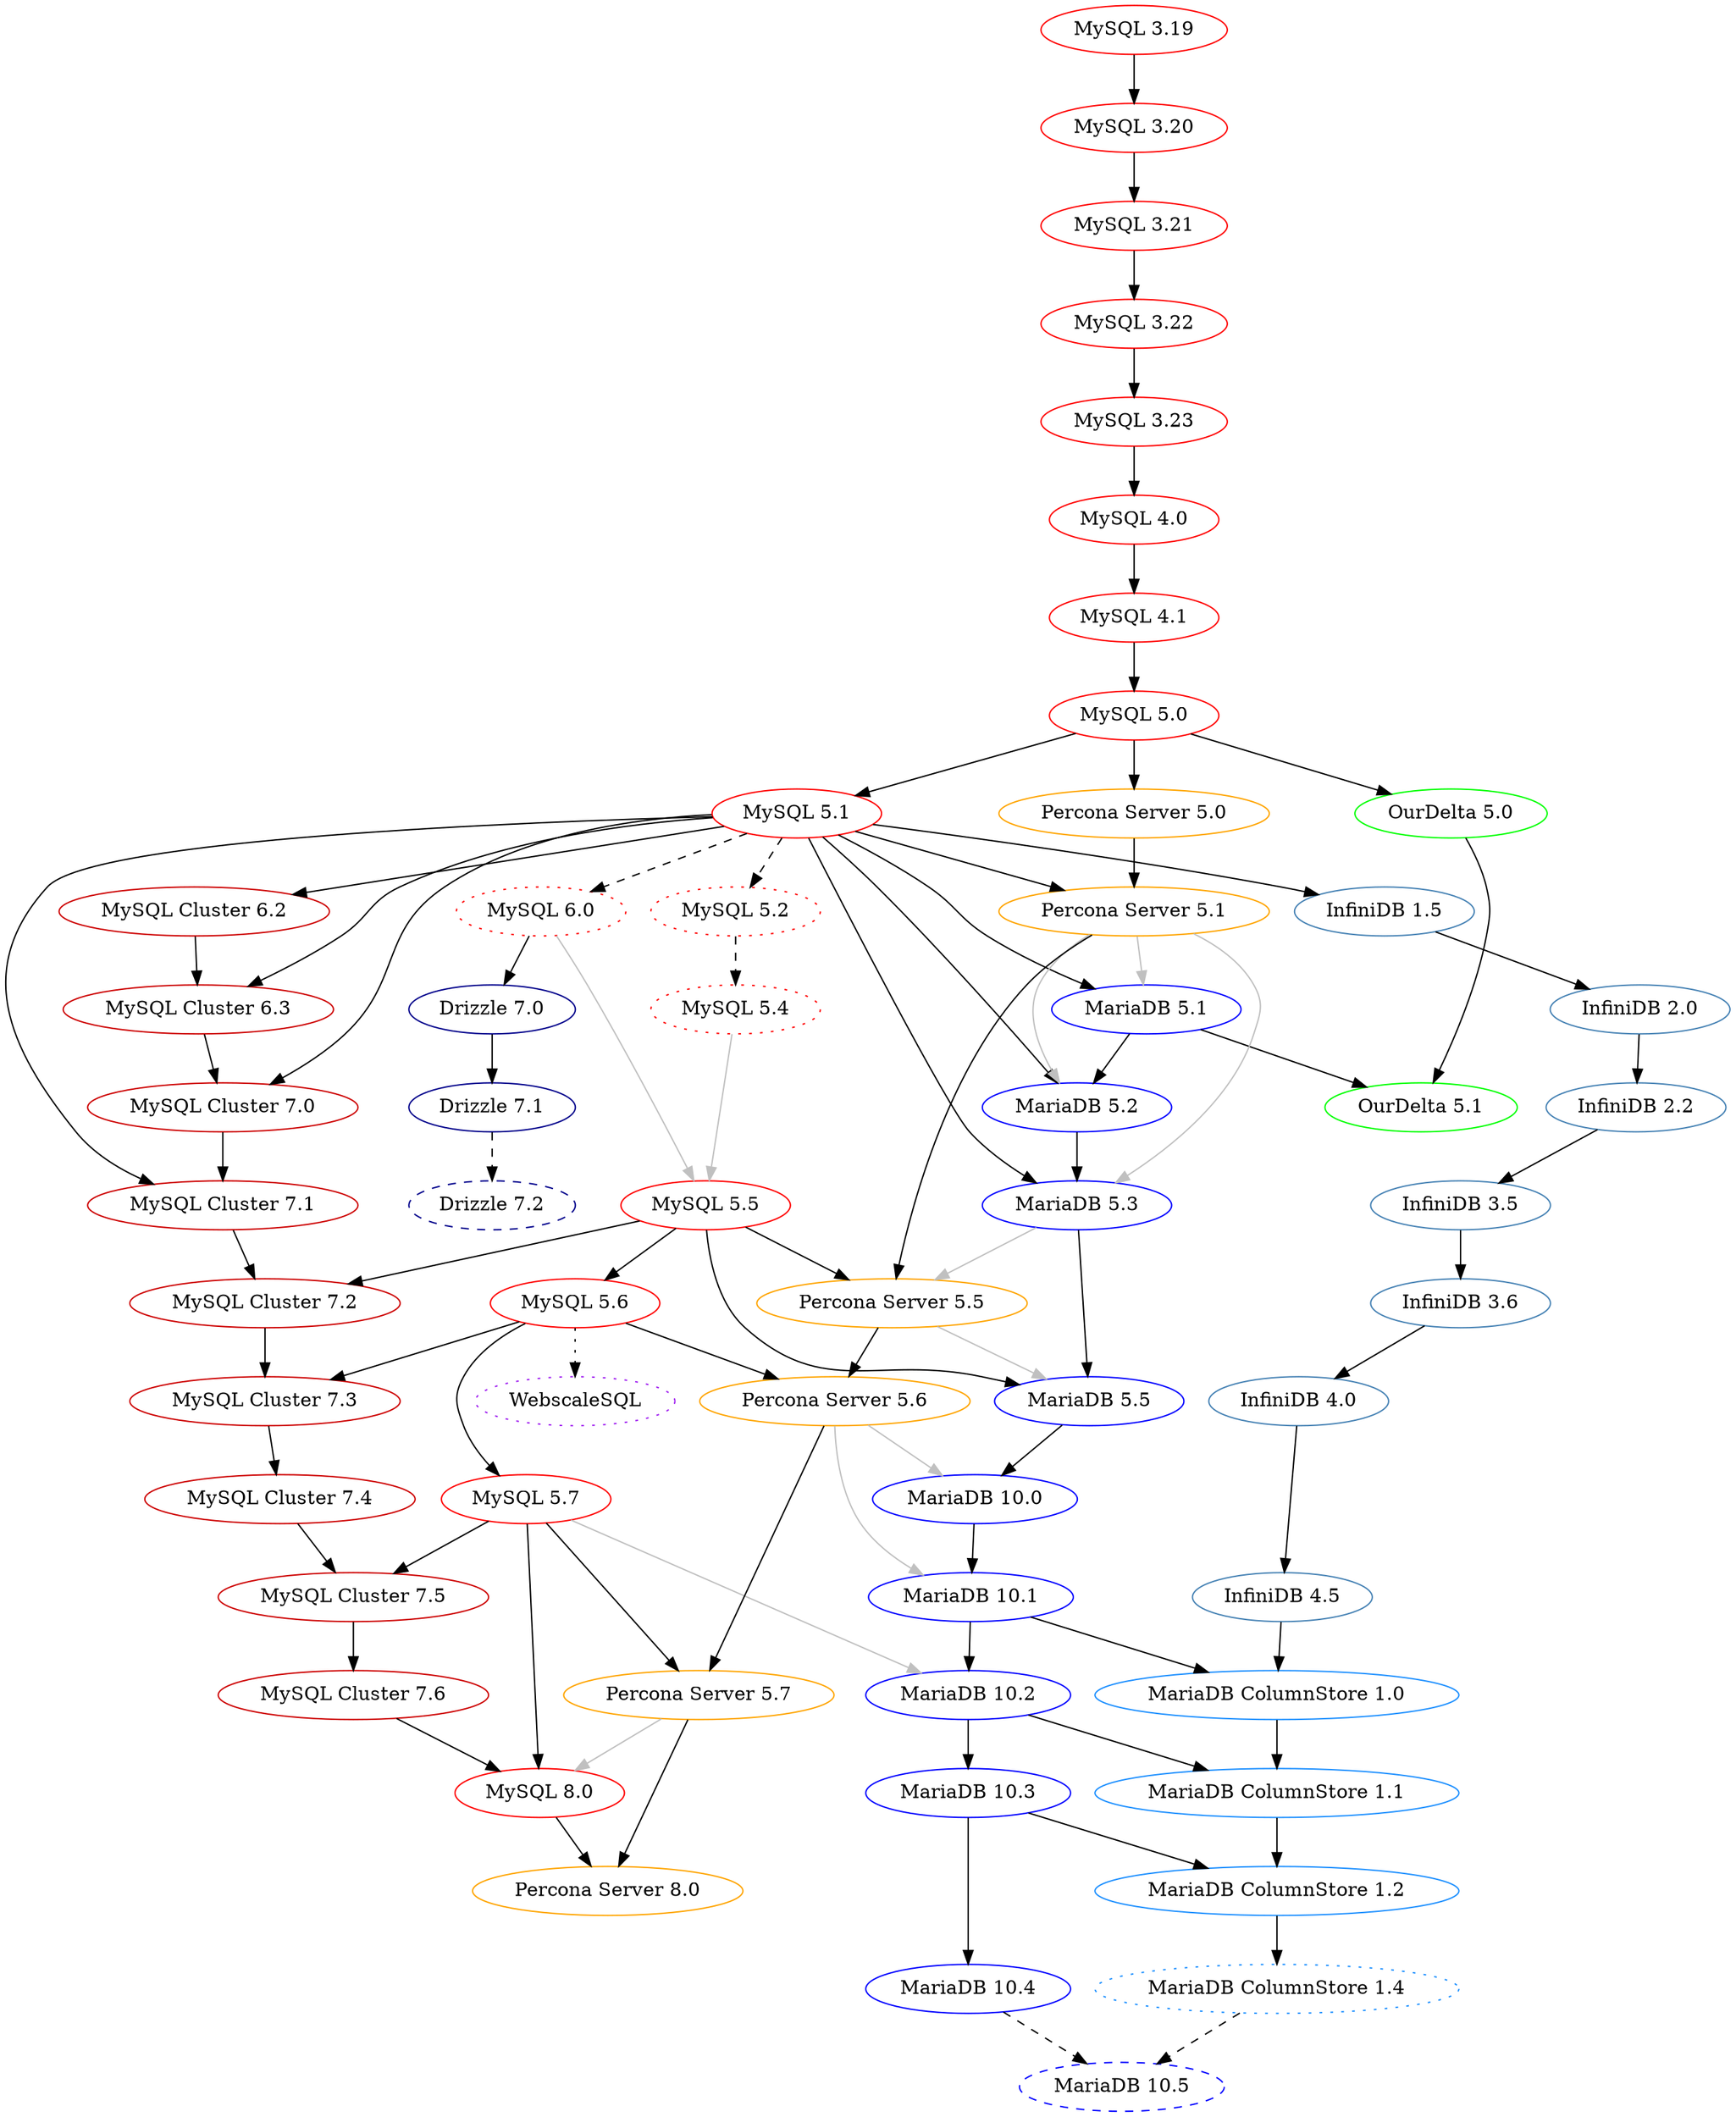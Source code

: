 digraph mysql_history_graph {
	/* Standards:
           Non-GA:                          dashed
           Abandoned / No public release:   dotted

           Oracle MySQL:        red
           MySQL Cluster:       red3
           MariaDB:             blue
           InfiniDB:            steelblue
           MariaDB ColumnStore: dodgerblue
           Drizzle:             blue4
           Percona Server:      orange
           Drizzle:             blue4
           Percona Server:      orange
           Webscale:            purple
           OurSQL:              green

           https://www.graphviz.org/doc/info/colors.html
	*/

	/* MySQL/Sun/Oracle MySQL GA */
	"MySQL 3.19" [color="red"];
	"MySQL 3.20" [color="red"];
	"MySQL 3.21" [color="red"];
	"MySQL 3.22" [color="red"];
	"MySQL 3.23" [color="red"];
	"MySQL 4.0" [color="red"];
	"MySQL 4.1" [color="red"];
	"MySQL 5.0" [color="red"];
	"MySQL 5.1" [color="red"];
	"MySQL 5.5" [color="red"];
	"MySQL 5.6" [color="red"];
	"MySQL 5.7" [color="red"];
	"MySQL 8.0" [color="red"];
	"MySQL 3.19" -> "MySQL 3.20";
	"MySQL 3.20" -> "MySQL 3.21";
	"MySQL 3.21" -> "MySQL 3.22";
	"MySQL 3.22" -> "MySQL 3.23";
	"MySQL 3.23" -> "MySQL 4.0";
	"MySQL 4.0" -> "MySQL 4.1";
	"MySQL 4.1" -> "MySQL 5.0";
	"MySQL 5.0" -> "MySQL 5.1";
	"MySQL 6.0" -> "MySQL 5.5" [color="grey"]; // Optimizer improvements
	"MySQL 5.4" -> "MySQL 5.5" [color="grey"]; // InnoDB Scalability
	"MySQL 5.5" -> "MySQL 5.6";
	"MySQL 5.6" -> "MySQL 5.7";
	"MySQL 5.7" -> "MySQL 8.0";
	"MySQL Cluster 7.6" -> "MySQL 8.0";

	/* MySQL/Sun/Oracle non-GA */	
	"MySQL 5.2" [color="red",style="dotted"];
	"MySQL 5.4" [color="red",style="dotted"];
	"MySQL 6.0" [color="red",style="dotted"];
	"MySQL 5.1" -> "MySQL 5.2" [style="dashed"];
	"MySQL 5.1" -> "MySQL 6.0" [style="dashed"];
	"MySQL 5.2" -> "MySQL 5.4" [style="dashed"];

	// Buffer pool mutex split patch, temp table replication improvements in RBR/MBR, numerous bugfixes
	"Percona Server 5.7" -> "MySQL 8.0" [color="grey"];

	/* MySQL Cluster (NDB) */
	"MySQL Cluster 6.2" [color="red3"]
	"MySQL Cluster 6.3" [color="red3"]
	"MySQL Cluster 7.0" [color="red3"]
	"MySQL Cluster 7.1" [color="red3"]
	"MySQL Cluster 7.2" [color="red3"]
	"MySQL Cluster 7.3"  [color="red3"]
	"MySQL Cluster 7.4"  [color="red3"]
	"MySQL Cluster 7.5"  [color="red3"]
	"MySQL Cluster 7.6"  [color="red3"]
	"MySQL 5.1" -> "MySQL Cluster 6.2";
	"MySQL 5.1" -> "MySQL Cluster 6.3";
	"MySQL Cluster 6.2" -> "MySQL Cluster 6.3";
	"MySQL 5.1" -> "MySQL Cluster 7.0";
	"MySQL Cluster 6.3" -> "MySQL Cluster 7.0";
	"MySQL 5.1" -> "MySQL Cluster 7.1";
	"MySQL Cluster 7.0" -> "MySQL Cluster 7.1";
	"MySQL 5.5" -> "MySQL Cluster 7.2";
	"MySQL Cluster 7.1" -> "MySQL Cluster 7.2";
	"MySQL 5.6" -> "MySQL Cluster 7.3";
	"MySQL Cluster 7.2" -> "MySQL Cluster 7.3";
	"MySQL Cluster 7.3" -> "MySQL Cluster 7.4";
	"MySQL 5.7" -> "MySQL Cluster 7.5";
	"MySQL Cluster 7.4" -> "MySQL Cluster 7.5";
	"MySQL Cluster 7.5" -> "MySQL Cluster 7.6";

	/* MariaDB */
	"MariaDB 5.1" [color="blue"];
	"MariaDB 5.2" [color="blue"];
	"MariaDB 5.3" [color="blue"];
	"MariaDB 5.5" [color="blue"];
	"MariaDB 10.0" [color="blue"];
	"MariaDB 10.1" [color="blue"];
	"MariaDB 10.2" [color="blue"];
	"MariaDB 10.3" [color="blue"];
	"MariaDB 10.4" [color="blue"];
	"MariaDB 10.5" [color="blue", style="dashed"];
	"MySQL 5.1" -> "MariaDB 5.1";
	"Percona Server 5.1" -> "MariaDB 5.1" [color="grey"]; // XtraDB
	"MySQL 5.1" -> "MariaDB 5.2";
	"MariaDB 5.1" -> "MariaDB 5.2";
	"Percona Server 5.1" -> "MariaDB 5.2" [color="grey"]; // XtraDB
	"MySQL 5.1" -> "MariaDB 5.3";
	"MariaDB 5.2" -> "MariaDB 5.3";
	"Percona Server 5.1" -> "MariaDB 5.3" [color="grey"]; // XtraDB
	"MySQL 5.5" -> "MariaDB 5.5";
	"MariaDB 5.3" -> "MariaDB 5.5";
	"Percona Server 5.5" -> "MariaDB 5.5" [color="grey"]; // XtraDB
	"MariaDB 5.5" -> "MariaDB 10.0";
	"MariaDB 10.0" -> "MariaDB 10.1";
	"Percona Server 5.6" -> "MariaDB 10.0" [color="grey"]; // XtraDB
	"MariaDB 10.1" -> "MariaDB 10.2"; // InnoDB
	"Percona Server 5.6" -> "MariaDB 10.1" [color="grey"]; // XtraDB
	"MariaDB 10.2" -> "MariaDB 10.3";
	"MySQL 5.7" -> "MariaDB 10.2" [color="grey"]; // InnoDB

        /*
         * https://mariadb.com/kb/en/innodb-versions/
         * "In MariaDB 10.3.7 and later, the InnoDB implementation has diverged
         * substantially from the InnoDB in MySQL. Therefore, in these versions,
         * the InnoDB version is no longer associated with a MySQL release
         * version."
         */
	"MariaDB 10.3" -> "MariaDB 10.4";
	"MariaDB 10.4" -> "MariaDB 10.5" [style="dashed"];

    /* InfiniDB */
    "InfiniDB 1.5" [color="steelblue"];
    "InfiniDB 2.0" [color="steelblue"];
    "InfiniDB 2.2" [color="steelblue"];
    "InfiniDB 3.5" [color="steelblue"];
    "InfiniDB 3.6" [color="steelblue"];
    "InfiniDB 4.0" [color="steelblue"];
    "InfiniDB 4.5" [color="steelblue"];
    "MySQL 5.1" -> "InfiniDB 1.5";
    "InfiniDB 1.5" -> "InfiniDB 2.0";
    "InfiniDB 2.0" -> "InfiniDB 2.2";
    "InfiniDB 2.2" -> "InfiniDB 3.5";
    "InfiniDB 3.5" -> "InfiniDB 3.6";
    "InfiniDB 3.6" -> "InfiniDB 4.0";
    "InfiniDB 4.0" -> "InfiniDB 4.5";

    /* MariaDB ColumnStore */
    "MariaDB ColumnStore 1.0" [color="dodgerblue"];
    "MariaDB ColumnStore 1.1" [color="dodgerblue"];
    "MariaDB ColumnStore 1.2" [color="dodgerblue"];
    /*
     * ColumnStore is no longer a fork with 1.4 but released as part of MariaDB
     * Enterprise 10.4. The codebase is still separate at this time though.
     * Timing meant it couldn't make it to community 10.4 but the two are
     * expected to merge for 10.5.
     */
    "MariaDB ColumnStore 1.4" [color="dodgerblue",style="dotted"]; // Enterprise only, no longer fork
    "InfiniDB 4.5" -> "MariaDB ColumnStore 1.0";
    "MariaDB 10.1" -> "MariaDB ColumnStore 1.0";
    "MariaDB ColumnStore 1.0" -> "MariaDB ColumnStore 1.1";
    "MariaDB 10.2" -> "MariaDB ColumnStore 1.1";
    "MariaDB ColumnStore 1.1" -> "MariaDB ColumnStore 1.2";
    "MariaDB 10.3" -> "MariaDB ColumnStore 1.2";
    "MariaDB ColumnStore 1.2" -> "MariaDB ColumnStore 1.4";
    "MariaDB ColumnStore 1.4" -> "MariaDB 10.5" [style="dashed"]; // Tentative

	/* Percona Server */
	"Percona Server 5.0" [color="orange"];
	"Percona Server 5.1" [color="orange"];
	"Percona Server 5.5" [color="orange"];
	"Percona Server 5.6" [color="orange"];
	"Percona Server 5.7" [color="orange"];
	"Percona Server 8.0" [color="orange"];
	"MySQL 5.0" -> "Percona Server 5.0";
	"MySQL 5.1" -> "Percona Server 5.1";
	"Percona Server 5.0" -> "Percona Server 5.1";
	"MySQL 5.5" -> "Percona Server 5.5";
	"Percona Server 5.1" -> "Percona Server 5.5";
	"MariaDB 5.3" -> "Percona Server 5.5" [color="grey"]; // group commit
	"MySQL 5.6" -> "Percona Server 5.6";
	"Percona Server 5.5" -> "Percona Server 5.6";
	"MySQL 5.7" -> "Percona Server 5.7";
	"Percona Server 5.6" -> "Percona Server 5.7";
	"Percona Server 5.7" -> "Percona Server 8.0";
	"MySQL 8.0" -> "Percona Server 8.0";

	/* Drizzle */
	"Drizzle 7.0" [color="blue4"];
	"Drizzle 7.1" [color="blue4"];
	"Drizzle 7.2" [color="blue4", style="dashed"];
	"MySQL 6.0" -> "Drizzle 7.0";
	"Drizzle 7.0" -> "Drizzle 7.1";
	"Drizzle 7.1" -> "Drizzle 7.2" [style="dashed"];

        /* Webscale

           As WebscaleSQL didn't do releases, but left that to the consumers
           of the project it doesn't look like it has versions. In addition
           it looks like it only ever was based on MySQL 5.6

           * http://webscalesql.org/faq.html
           * https://en.wikipedia.org/wiki/WebScaleSQL
         */
        "WebscaleSQL" [color="purple", style="dotted"];
        "MySQL 5.6" -> "WebscaleSQL" [style="dotted"];

        /* OurDelta

           * https://openquery.com.au/products/ourdelta
           * https://code.launchpad.net/~ourdelta-core/ourdelta/trunk
         */

        "OurDelta 5.0" [color="green"];
        "OurDelta 5.1" [color="green"];
        "MySQL 5.0" -> "OurDelta 5.0";
        "OurDelta 5.0" -> "OurDelta 5.1";
        "MariaDB 5.1" -> "OurDelta 5.1";
}
